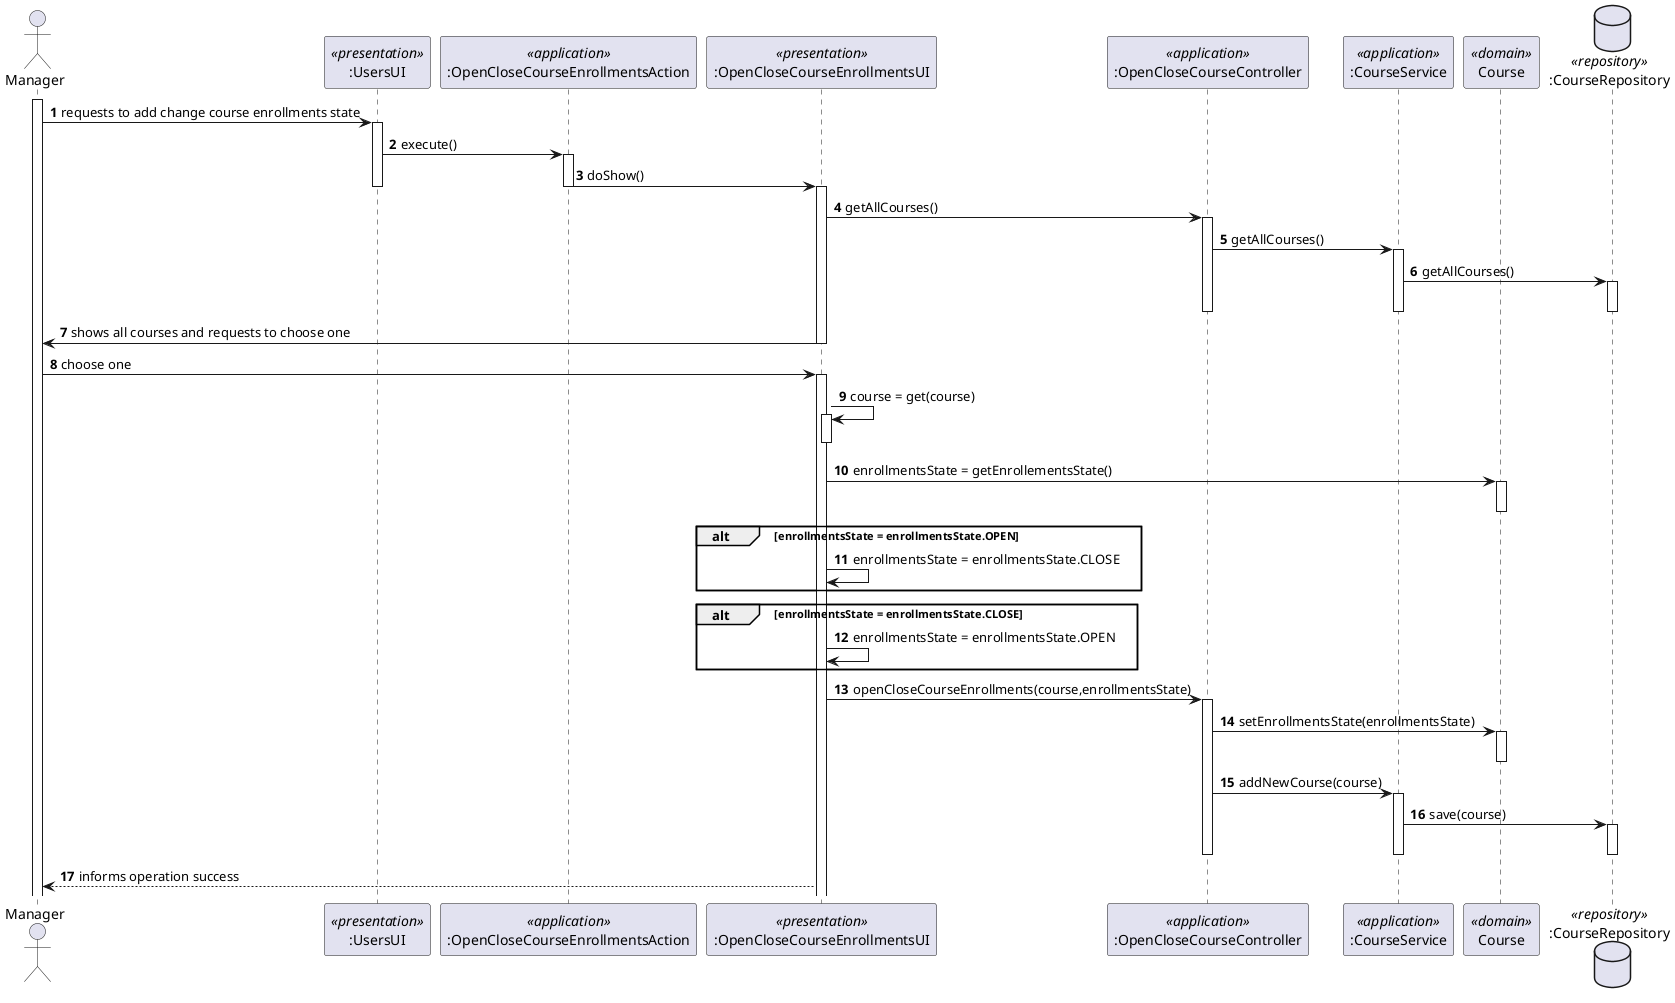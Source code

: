 @startuml
'https://plantuml.com/sequence-diagram

autonumber

actor manager as "Manager"

participant ":UsersUI" as ui <<presentation>>
participant ":OpenCloseCourseEnrollmentsAction" as action <<application>>
participant ":OpenCloseCourseEnrollmentsUI" as courseUi <<presentation>>
participant ":OpenCloseCourseController" as controller <<application>>
participant ":CourseService" as service <<application>>
participant "Course" as course <<domain>>
database ":CourseRepository" as repository <<repository>>

activate manager

manager -> ui : requests to add change course enrollments state
activate ui
ui -> action : execute()
activate action
action -> courseUi : doShow()
deactivate action
deactivate ui
activate courseUi
courseUi -> controller : getAllCourses()
activate controller
controller -> service : getAllCourses()
activate service
service -> repository : getAllCourses()
activate repository
deactivate repository
deactivate service
deactivate controller
courseUi -> manager : shows all courses and requests to choose one
deactivate courseUi
manager -> courseUi : choose one
activate courseUi
courseUi -> courseUi : course = get(course)
activate courseUi
deactivate courseUi
courseUi -> course : enrollmentsState = getEnrollementsState()
activate course
deactivate course
alt enrollmentsState = enrollmentsState.OPEN
courseUi -> courseUi : enrollmentsState = enrollmentsState.CLOSE
end
alt enrollmentsState = enrollmentsState.CLOSE
courseUi -> courseUi : enrollmentsState = enrollmentsState.OPEN
end
courseUi -> controller : openCloseCourseEnrollments(course,enrollmentsState)
activate controller
controller -> course : setEnrollmentsState(enrollmentsState)
activate course
deactivate course
controller -> service : addNewCourse(course)
activate service
service -> repository : save(course)
activate repository
deactivate repository
deactivate service
deactivate controller
courseUi --> manager : informs operation success


@enduml
